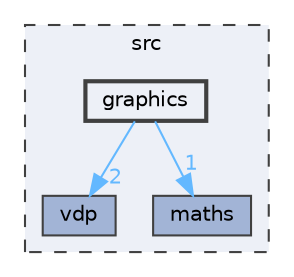 digraph "src/graphics"
{
 // LATEX_PDF_SIZE
  bgcolor="transparent";
  edge [fontname=Helvetica,fontsize=10,labelfontname=Helvetica,labelfontsize=10];
  node [fontname=Helvetica,fontsize=10,shape=box,height=0.2,width=0.4];
  compound=true
  subgraph clusterdir_68267d1309a1af8e8297ef4c3efbcdba {
    graph [ bgcolor="#edf0f7", pencolor="grey25", label="src", fontname=Helvetica,fontsize=10 style="filled,dashed", URL="dir_68267d1309a1af8e8297ef4c3efbcdba.html",tooltip=""]
  dir_bb06c01e0dbaf610f6bc2d7872b59666 [label="vdp", fillcolor="#a2b4d6", color="grey25", style="filled", URL="dir_bb06c01e0dbaf610f6bc2d7872b59666.html",tooltip=""];
  dir_faad1d323dbeb8fa5608a69643a716c1 [label="maths", fillcolor="#a2b4d6", color="grey25", style="filled", URL="dir_faad1d323dbeb8fa5608a69643a716c1.html",tooltip=""];
  dir_560415a5d2bc4999842279f4fc1debef [label="graphics", fillcolor="#edf0f7", color="grey25", style="filled,bold", URL="dir_560415a5d2bc4999842279f4fc1debef.html",tooltip=""];
  }
  dir_560415a5d2bc4999842279f4fc1debef->dir_bb06c01e0dbaf610f6bc2d7872b59666 [headlabel="2", labeldistance=1.5 headhref="dir_000002_000011.html" href="dir_000002_000011.html" color="steelblue1" fontcolor="steelblue1"];
  dir_560415a5d2bc4999842279f4fc1debef->dir_faad1d323dbeb8fa5608a69643a716c1 [headlabel="1", labeldistance=1.5 headhref="dir_000002_000005.html" href="dir_000002_000005.html" color="steelblue1" fontcolor="steelblue1"];
}
